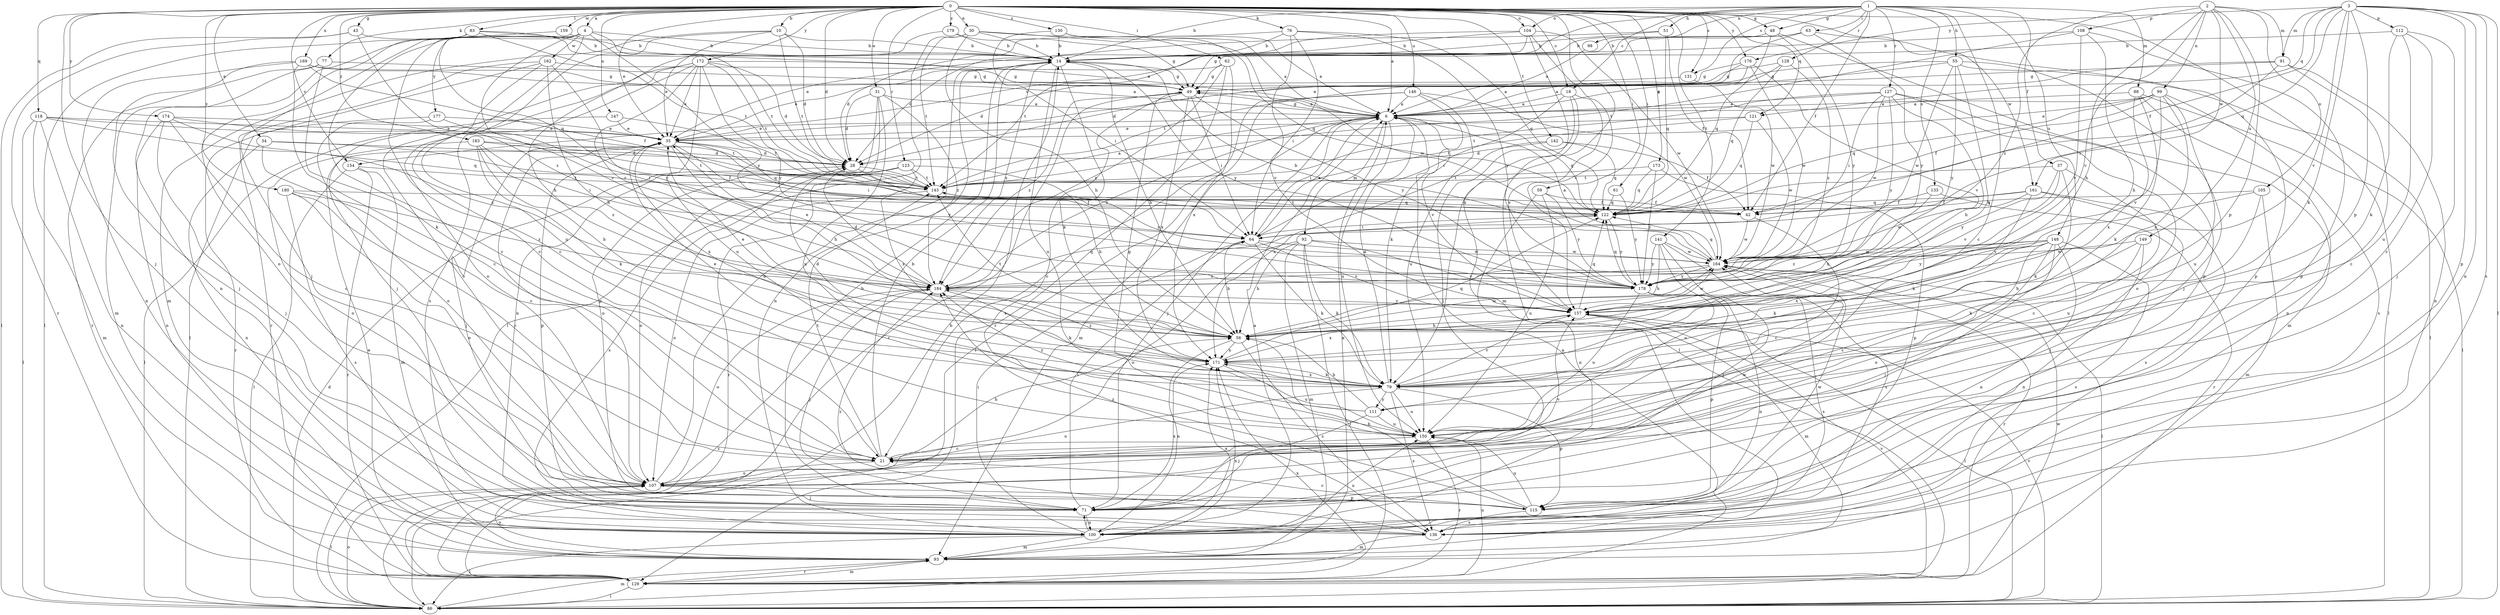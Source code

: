 strict digraph  {
0;
1;
2;
3;
4;
6;
10;
14;
18;
21;
28;
30;
31;
34;
35;
37;
42;
43;
48;
49;
51;
55;
56;
59;
61;
62;
63;
64;
71;
76;
77;
79;
83;
86;
88;
91;
92;
93;
98;
99;
100;
104;
105;
107;
108;
111;
112;
115;
118;
121;
122;
123;
127;
128;
129;
130;
131;
133;
136;
141;
142;
143;
146;
147;
148;
149;
150;
154;
157;
159;
161;
162;
164;
169;
171;
172;
173;
174;
176;
177;
178;
179;
180;
183;
184;
0 -> 4  [label=a];
0 -> 6  [label=a];
0 -> 10  [label=b];
0 -> 18  [label=c];
0 -> 28  [label=d];
0 -> 30  [label=e];
0 -> 31  [label=e];
0 -> 34  [label=e];
0 -> 35  [label=e];
0 -> 43  [label=g];
0 -> 48  [label=g];
0 -> 59  [label=i];
0 -> 61  [label=i];
0 -> 62  [label=i];
0 -> 71  [label=j];
0 -> 76  [label=k];
0 -> 77  [label=k];
0 -> 79  [label=k];
0 -> 83  [label=l];
0 -> 86  [label=l];
0 -> 104  [label=o];
0 -> 118  [label=q];
0 -> 121  [label=q];
0 -> 123  [label=r];
0 -> 130  [label=s];
0 -> 131  [label=s];
0 -> 141  [label=t];
0 -> 142  [label=t];
0 -> 146  [label=u];
0 -> 147  [label=u];
0 -> 154  [label=v];
0 -> 159  [label=w];
0 -> 161  [label=w];
0 -> 169  [label=x];
0 -> 172  [label=y];
0 -> 173  [label=y];
0 -> 174  [label=y];
0 -> 176  [label=y];
0 -> 179  [label=z];
0 -> 180  [label=z];
0 -> 183  [label=z];
1 -> 14  [label=b];
1 -> 18  [label=c];
1 -> 21  [label=c];
1 -> 37  [label=f];
1 -> 42  [label=f];
1 -> 48  [label=g];
1 -> 51  [label=h];
1 -> 55  [label=h];
1 -> 63  [label=i];
1 -> 88  [label=m];
1 -> 98  [label=n];
1 -> 104  [label=o];
1 -> 127  [label=r];
1 -> 128  [label=r];
1 -> 131  [label=s];
1 -> 133  [label=s];
1 -> 148  [label=u];
1 -> 154  [label=v];
2 -> 56  [label=h];
2 -> 91  [label=m];
2 -> 99  [label=n];
2 -> 105  [label=o];
2 -> 108  [label=p];
2 -> 111  [label=p];
2 -> 149  [label=u];
2 -> 157  [label=v];
2 -> 161  [label=w];
2 -> 184  [label=z];
3 -> 42  [label=f];
3 -> 79  [label=k];
3 -> 86  [label=l];
3 -> 91  [label=m];
3 -> 100  [label=n];
3 -> 111  [label=p];
3 -> 112  [label=p];
3 -> 115  [label=p];
3 -> 121  [label=q];
3 -> 122  [label=q];
3 -> 136  [label=s];
3 -> 157  [label=v];
3 -> 176  [label=y];
4 -> 14  [label=b];
4 -> 21  [label=c];
4 -> 71  [label=j];
4 -> 143  [label=t];
4 -> 150  [label=u];
4 -> 157  [label=v];
4 -> 162  [label=w];
4 -> 177  [label=y];
4 -> 178  [label=y];
6 -> 35  [label=e];
6 -> 49  [label=g];
6 -> 64  [label=i];
6 -> 71  [label=j];
6 -> 92  [label=m];
6 -> 93  [label=m];
6 -> 122  [label=q];
6 -> 150  [label=u];
6 -> 157  [label=v];
6 -> 184  [label=z];
10 -> 14  [label=b];
10 -> 21  [label=c];
10 -> 28  [label=d];
10 -> 35  [label=e];
10 -> 93  [label=m];
10 -> 143  [label=t];
14 -> 49  [label=g];
14 -> 56  [label=h];
14 -> 79  [label=k];
14 -> 100  [label=n];
14 -> 150  [label=u];
14 -> 178  [label=y];
14 -> 184  [label=z];
18 -> 6  [label=a];
18 -> 64  [label=i];
18 -> 71  [label=j];
18 -> 86  [label=l];
18 -> 157  [label=v];
21 -> 14  [label=b];
21 -> 56  [label=h];
21 -> 107  [label=o];
21 -> 143  [label=t];
28 -> 143  [label=t];
28 -> 178  [label=y];
30 -> 6  [label=a];
30 -> 14  [label=b];
30 -> 56  [label=h];
30 -> 86  [label=l];
30 -> 122  [label=q];
30 -> 143  [label=t];
31 -> 6  [label=a];
31 -> 28  [label=d];
31 -> 100  [label=n];
31 -> 115  [label=p];
31 -> 150  [label=u];
31 -> 184  [label=z];
34 -> 21  [label=c];
34 -> 28  [label=d];
34 -> 42  [label=f];
34 -> 100  [label=n];
35 -> 28  [label=d];
35 -> 56  [label=h];
35 -> 64  [label=i];
35 -> 71  [label=j];
35 -> 107  [label=o];
35 -> 115  [label=p];
35 -> 122  [label=q];
35 -> 171  [label=x];
35 -> 178  [label=y];
37 -> 21  [label=c];
37 -> 79  [label=k];
37 -> 143  [label=t];
37 -> 157  [label=v];
37 -> 178  [label=y];
42 -> 21  [label=c];
42 -> 164  [label=w];
43 -> 14  [label=b];
43 -> 86  [label=l];
43 -> 129  [label=r];
43 -> 184  [label=z];
48 -> 14  [label=b];
48 -> 115  [label=p];
48 -> 122  [label=q];
48 -> 178  [label=y];
49 -> 6  [label=a];
49 -> 64  [label=i];
49 -> 129  [label=r];
49 -> 136  [label=s];
49 -> 171  [label=x];
49 -> 178  [label=y];
49 -> 184  [label=z];
51 -> 14  [label=b];
51 -> 35  [label=e];
51 -> 42  [label=f];
51 -> 122  [label=q];
55 -> 6  [label=a];
55 -> 49  [label=g];
55 -> 56  [label=h];
55 -> 71  [label=j];
55 -> 86  [label=l];
55 -> 164  [label=w];
55 -> 178  [label=y];
56 -> 35  [label=e];
56 -> 100  [label=n];
56 -> 136  [label=s];
56 -> 143  [label=t];
56 -> 164  [label=w];
56 -> 171  [label=x];
59 -> 42  [label=f];
59 -> 100  [label=n];
59 -> 150  [label=u];
59 -> 178  [label=y];
61 -> 122  [label=q];
61 -> 178  [label=y];
62 -> 35  [label=e];
62 -> 49  [label=g];
62 -> 129  [label=r];
62 -> 171  [label=x];
62 -> 184  [label=z];
63 -> 14  [label=b];
63 -> 35  [label=e];
63 -> 49  [label=g];
63 -> 115  [label=p];
63 -> 178  [label=y];
64 -> 6  [label=a];
64 -> 56  [label=h];
64 -> 79  [label=k];
64 -> 157  [label=v];
64 -> 164  [label=w];
71 -> 14  [label=b];
71 -> 64  [label=i];
71 -> 100  [label=n];
71 -> 171  [label=x];
76 -> 14  [label=b];
76 -> 28  [label=d];
76 -> 64  [label=i];
76 -> 122  [label=q];
76 -> 157  [label=v];
76 -> 178  [label=y];
77 -> 49  [label=g];
77 -> 79  [label=k];
77 -> 93  [label=m];
77 -> 129  [label=r];
79 -> 6  [label=a];
79 -> 35  [label=e];
79 -> 107  [label=o];
79 -> 115  [label=p];
79 -> 136  [label=s];
79 -> 150  [label=u];
79 -> 157  [label=v];
79 -> 171  [label=x];
79 -> 111  [label=y];
83 -> 6  [label=a];
83 -> 14  [label=b];
83 -> 21  [label=c];
83 -> 86  [label=l];
83 -> 100  [label=n];
83 -> 122  [label=q];
83 -> 143  [label=t];
86 -> 28  [label=d];
86 -> 93  [label=m];
86 -> 107  [label=o];
86 -> 157  [label=v];
86 -> 184  [label=z];
88 -> 6  [label=a];
88 -> 79  [label=k];
88 -> 86  [label=l];
88 -> 100  [label=n];
88 -> 171  [label=x];
91 -> 6  [label=a];
91 -> 21  [label=c];
91 -> 49  [label=g];
91 -> 64  [label=i];
91 -> 100  [label=n];
92 -> 56  [label=h];
92 -> 79  [label=k];
92 -> 86  [label=l];
92 -> 93  [label=m];
92 -> 107  [label=o];
92 -> 157  [label=v];
92 -> 164  [label=w];
93 -> 6  [label=a];
93 -> 35  [label=e];
93 -> 107  [label=o];
93 -> 129  [label=r];
93 -> 171  [label=x];
98 -> 6  [label=a];
99 -> 6  [label=a];
99 -> 35  [label=e];
99 -> 42  [label=f];
99 -> 122  [label=q];
99 -> 136  [label=s];
99 -> 150  [label=u];
99 -> 157  [label=v];
99 -> 171  [label=x];
100 -> 6  [label=a];
100 -> 64  [label=i];
100 -> 71  [label=j];
100 -> 86  [label=l];
100 -> 93  [label=m];
100 -> 150  [label=u];
100 -> 171  [label=x];
104 -> 14  [label=b];
104 -> 28  [label=d];
104 -> 93  [label=m];
104 -> 143  [label=t];
104 -> 157  [label=v];
104 -> 164  [label=w];
105 -> 93  [label=m];
105 -> 122  [label=q];
105 -> 150  [label=u];
105 -> 157  [label=v];
107 -> 14  [label=b];
107 -> 71  [label=j];
107 -> 86  [label=l];
107 -> 115  [label=p];
107 -> 157  [label=v];
107 -> 164  [label=w];
108 -> 14  [label=b];
108 -> 56  [label=h];
108 -> 115  [label=p];
108 -> 143  [label=t];
108 -> 157  [label=v];
111 -> 49  [label=g];
111 -> 56  [label=h];
111 -> 71  [label=j];
111 -> 150  [label=u];
111 -> 184  [label=z];
112 -> 14  [label=b];
112 -> 21  [label=c];
112 -> 71  [label=j];
112 -> 79  [label=k];
112 -> 150  [label=u];
115 -> 21  [label=c];
115 -> 56  [label=h];
115 -> 136  [label=s];
115 -> 150  [label=u];
115 -> 164  [label=w];
115 -> 184  [label=z];
118 -> 35  [label=e];
118 -> 86  [label=l];
118 -> 93  [label=m];
118 -> 100  [label=n];
118 -> 143  [label=t];
118 -> 184  [label=z];
121 -> 35  [label=e];
121 -> 122  [label=q];
121 -> 143  [label=t];
121 -> 164  [label=w];
122 -> 64  [label=i];
122 -> 143  [label=t];
122 -> 178  [label=y];
123 -> 56  [label=h];
123 -> 107  [label=o];
123 -> 129  [label=r];
123 -> 136  [label=s];
123 -> 143  [label=t];
123 -> 171  [label=x];
127 -> 6  [label=a];
127 -> 56  [label=h];
127 -> 64  [label=i];
127 -> 93  [label=m];
127 -> 107  [label=o];
127 -> 143  [label=t];
127 -> 164  [label=w];
127 -> 178  [label=y];
128 -> 6  [label=a];
128 -> 49  [label=g];
128 -> 122  [label=q];
128 -> 184  [label=z];
129 -> 6  [label=a];
129 -> 14  [label=b];
129 -> 86  [label=l];
129 -> 93  [label=m];
129 -> 150  [label=u];
129 -> 157  [label=v];
129 -> 164  [label=w];
129 -> 171  [label=x];
130 -> 6  [label=a];
130 -> 14  [label=b];
130 -> 64  [label=i];
130 -> 164  [label=w];
131 -> 28  [label=d];
131 -> 164  [label=w];
133 -> 42  [label=f];
133 -> 56  [label=h];
133 -> 129  [label=r];
136 -> 93  [label=m];
136 -> 184  [label=z];
141 -> 56  [label=h];
141 -> 71  [label=j];
141 -> 136  [label=s];
141 -> 150  [label=u];
141 -> 164  [label=w];
141 -> 178  [label=y];
142 -> 28  [label=d];
142 -> 42  [label=f];
142 -> 122  [label=q];
142 -> 171  [label=x];
143 -> 6  [label=a];
143 -> 42  [label=f];
143 -> 107  [label=o];
143 -> 122  [label=q];
146 -> 6  [label=a];
146 -> 21  [label=c];
146 -> 79  [label=k];
146 -> 86  [label=l];
146 -> 150  [label=u];
146 -> 164  [label=w];
147 -> 35  [label=e];
147 -> 86  [label=l];
147 -> 143  [label=t];
148 -> 21  [label=c];
148 -> 71  [label=j];
148 -> 79  [label=k];
148 -> 100  [label=n];
148 -> 107  [label=o];
148 -> 136  [label=s];
148 -> 164  [label=w];
148 -> 171  [label=x];
148 -> 178  [label=y];
148 -> 184  [label=z];
149 -> 56  [label=h];
149 -> 79  [label=k];
149 -> 100  [label=n];
149 -> 164  [label=w];
150 -> 21  [label=c];
150 -> 129  [label=r];
154 -> 86  [label=l];
154 -> 93  [label=m];
154 -> 129  [label=r];
154 -> 143  [label=t];
157 -> 56  [label=h];
157 -> 86  [label=l];
157 -> 93  [label=m];
157 -> 122  [label=q];
157 -> 164  [label=w];
157 -> 171  [label=x];
159 -> 14  [label=b];
159 -> 107  [label=o];
161 -> 42  [label=f];
161 -> 71  [label=j];
161 -> 79  [label=k];
161 -> 122  [label=q];
161 -> 136  [label=s];
161 -> 164  [label=w];
162 -> 49  [label=g];
162 -> 56  [label=h];
162 -> 86  [label=l];
162 -> 107  [label=o];
162 -> 129  [label=r];
162 -> 178  [label=y];
164 -> 6  [label=a];
164 -> 14  [label=b];
164 -> 86  [label=l];
164 -> 122  [label=q];
164 -> 129  [label=r];
164 -> 178  [label=y];
164 -> 184  [label=z];
169 -> 6  [label=a];
169 -> 21  [label=c];
169 -> 42  [label=f];
169 -> 49  [label=g];
169 -> 71  [label=j];
169 -> 100  [label=n];
171 -> 28  [label=d];
171 -> 79  [label=k];
171 -> 122  [label=q];
171 -> 150  [label=u];
171 -> 184  [label=z];
172 -> 28  [label=d];
172 -> 35  [label=e];
172 -> 49  [label=g];
172 -> 71  [label=j];
172 -> 107  [label=o];
172 -> 136  [label=s];
172 -> 143  [label=t];
172 -> 150  [label=u];
172 -> 178  [label=y];
172 -> 184  [label=z];
173 -> 115  [label=p];
173 -> 122  [label=q];
173 -> 143  [label=t];
173 -> 178  [label=y];
174 -> 21  [label=c];
174 -> 35  [label=e];
174 -> 71  [label=j];
174 -> 100  [label=n];
174 -> 122  [label=q];
174 -> 143  [label=t];
176 -> 28  [label=d];
176 -> 49  [label=g];
176 -> 143  [label=t];
176 -> 157  [label=v];
176 -> 164  [label=w];
177 -> 35  [label=e];
177 -> 64  [label=i];
177 -> 107  [label=o];
177 -> 129  [label=r];
178 -> 100  [label=n];
178 -> 115  [label=p];
178 -> 122  [label=q];
178 -> 136  [label=s];
178 -> 150  [label=u];
179 -> 14  [label=b];
179 -> 49  [label=g];
179 -> 56  [label=h];
180 -> 21  [label=c];
180 -> 42  [label=f];
180 -> 107  [label=o];
180 -> 136  [label=s];
180 -> 184  [label=z];
183 -> 28  [label=d];
183 -> 56  [label=h];
183 -> 64  [label=i];
183 -> 79  [label=k];
183 -> 107  [label=o];
183 -> 143  [label=t];
183 -> 184  [label=z];
184 -> 28  [label=d];
184 -> 35  [label=e];
184 -> 71  [label=j];
184 -> 79  [label=k];
184 -> 107  [label=o];
184 -> 122  [label=q];
184 -> 157  [label=v];
}
